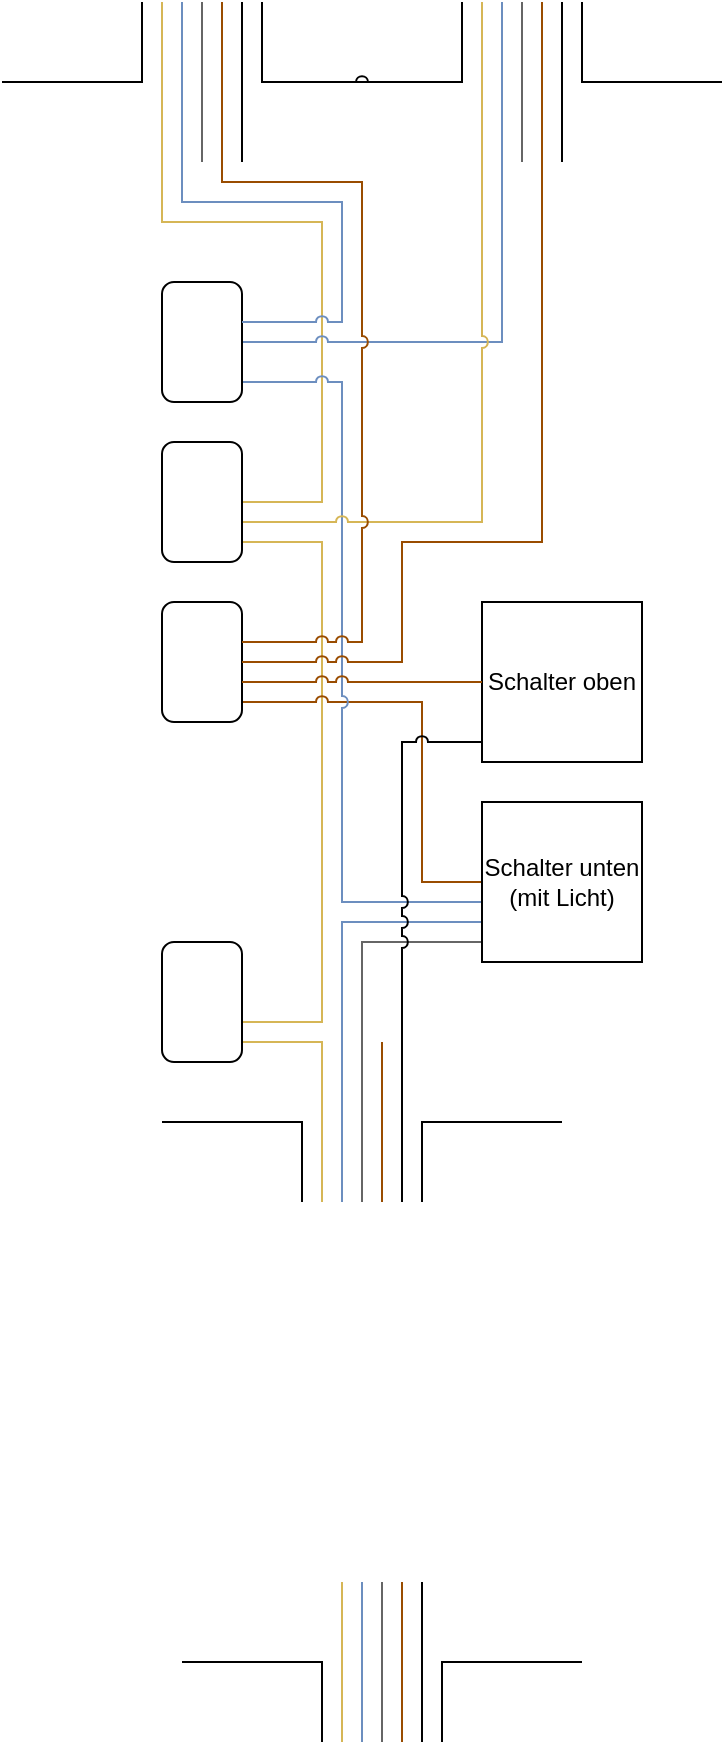 <mxfile version="24.0.8" type="github">
  <diagram name="Seite-1" id="8sGeOCVNoaMBTDCN_T8K">
    <mxGraphModel dx="387" dy="565" grid="1" gridSize="10" guides="1" tooltips="1" connect="1" arrows="1" fold="1" page="1" pageScale="1" pageWidth="827" pageHeight="1169" math="0" shadow="0">
      <root>
        <mxCell id="0" />
        <mxCell id="1" parent="0" />
        <mxCell id="s2aUtu2bZZ-ZvJ1KElSe-29" value="" style="endArrow=none;html=1;rounded=0;fillColor=#fff2cc;strokeColor=#d6b656;edgeStyle=orthogonalEdgeStyle;jumpStyle=arc;" edge="1" parent="1" source="s2aUtu2bZZ-ZvJ1KElSe-68">
          <mxGeometry width="50" height="50" relative="1" as="geometry">
            <mxPoint x="320" y="80.02" as="sourcePoint" />
            <mxPoint x="320" y="0.02" as="targetPoint" />
            <Array as="points">
              <mxPoint x="400" y="250" />
              <mxPoint x="400" y="110" />
              <mxPoint x="320" y="110" />
            </Array>
          </mxGeometry>
        </mxCell>
        <mxCell id="s2aUtu2bZZ-ZvJ1KElSe-12" value="" style="endArrow=none;html=1;rounded=0;fillColor=#fff2cc;strokeColor=#d6b656;edgeStyle=orthogonalEdgeStyle;jumpStyle=arc;" edge="1" parent="1" source="s2aUtu2bZZ-ZvJ1KElSe-68" target="s2aUtu2bZZ-ZvJ1KElSe-11">
          <mxGeometry width="50" height="50" relative="1" as="geometry">
            <mxPoint x="400" y="260" as="sourcePoint" />
            <mxPoint x="380" y="530" as="targetPoint" />
            <Array as="points">
              <mxPoint x="400" y="270" />
              <mxPoint x="400" y="510" />
            </Array>
          </mxGeometry>
        </mxCell>
        <mxCell id="s2aUtu2bZZ-ZvJ1KElSe-14" value="" style="endArrow=none;html=1;rounded=0;strokeColor=#994C00;fillColor=#a0522d;edgeStyle=orthogonalEdgeStyle;jumpStyle=arc;" edge="1" parent="1" source="s2aUtu2bZZ-ZvJ1KElSe-10" target="s2aUtu2bZZ-ZvJ1KElSe-15">
          <mxGeometry width="50" height="50" relative="1" as="geometry">
            <mxPoint x="450" y="400" as="sourcePoint" />
            <mxPoint x="450" y="320" as="targetPoint" />
            <Array as="points">
              <mxPoint x="450" y="440" />
              <mxPoint x="450" y="350" />
            </Array>
          </mxGeometry>
        </mxCell>
        <mxCell id="s2aUtu2bZZ-ZvJ1KElSe-13" value="" style="endArrow=none;html=1;rounded=0;fillColor=#dae8fc;strokeColor=#6c8ebf;edgeStyle=orthogonalEdgeStyle;jumpStyle=arc;" edge="1" parent="1" source="s2aUtu2bZZ-ZvJ1KElSe-69" target="s2aUtu2bZZ-ZvJ1KElSe-10">
          <mxGeometry width="50" height="50" relative="1" as="geometry">
            <mxPoint x="330" as="sourcePoint" />
            <mxPoint x="490" y="470" as="targetPoint" />
            <Array as="points">
              <mxPoint x="410" y="190" />
              <mxPoint x="410" y="450" />
            </Array>
          </mxGeometry>
        </mxCell>
        <mxCell id="s2aUtu2bZZ-ZvJ1KElSe-1" value="" style="endArrow=none;html=1;rounded=0;fillColor=#dae8fc;strokeColor=#6c8ebf;edgeStyle=orthogonalEdgeStyle;jumpStyle=arc;" edge="1" parent="1" target="s2aUtu2bZZ-ZvJ1KElSe-10">
          <mxGeometry width="50" height="50" relative="1" as="geometry">
            <mxPoint x="410" y="600" as="sourcePoint" />
            <mxPoint x="400" y="470" as="targetPoint" />
            <Array as="points">
              <mxPoint x="410" y="600" />
              <mxPoint x="410" y="460" />
            </Array>
          </mxGeometry>
        </mxCell>
        <mxCell id="s2aUtu2bZZ-ZvJ1KElSe-3" value="" style="endArrow=none;html=1;rounded=0;fillColor=#f5f5f5;strokeColor=#666666;gradientColor=#b3b3b3;edgeStyle=orthogonalEdgeStyle;jumpStyle=arc;" edge="1" parent="1" target="s2aUtu2bZZ-ZvJ1KElSe-10">
          <mxGeometry width="50" height="50" relative="1" as="geometry">
            <mxPoint x="420" y="600" as="sourcePoint" />
            <mxPoint x="420" y="520" as="targetPoint" />
            <Array as="points">
              <mxPoint x="420" y="470" />
            </Array>
          </mxGeometry>
        </mxCell>
        <mxCell id="s2aUtu2bZZ-ZvJ1KElSe-4" value="" style="endArrow=none;html=1;rounded=0;strokeColor=#994C00;fillColor=#a0522d;noJump=0;orthogonalLoop=0;jumpStyle=arc;edgeStyle=orthogonalEdgeStyle;" edge="1" parent="1">
          <mxGeometry width="50" height="50" relative="1" as="geometry">
            <mxPoint x="430" y="600" as="sourcePoint" />
            <mxPoint x="430" y="520" as="targetPoint" />
            <Array as="points">
              <mxPoint x="430" y="560" />
              <mxPoint x="430" y="560" />
            </Array>
          </mxGeometry>
        </mxCell>
        <mxCell id="s2aUtu2bZZ-ZvJ1KElSe-5" value="" style="endArrow=none;html=1;rounded=0;jumpStyle=arc;edgeStyle=orthogonalEdgeStyle;" edge="1" parent="1" target="s2aUtu2bZZ-ZvJ1KElSe-16">
          <mxGeometry width="50" height="50" relative="1" as="geometry">
            <mxPoint x="440" y="600" as="sourcePoint" />
            <mxPoint x="440" y="320" as="targetPoint" />
            <Array as="points">
              <mxPoint x="440" y="370" />
            </Array>
          </mxGeometry>
        </mxCell>
        <mxCell id="s2aUtu2bZZ-ZvJ1KElSe-6" value="" style="endArrow=none;html=1;rounded=0;fillColor=#fff2cc;strokeColor=#d6b656;edgeStyle=orthogonalEdgeStyle;jumpStyle=arc;" edge="1" parent="1" target="s2aUtu2bZZ-ZvJ1KElSe-11">
          <mxGeometry width="50" height="50" relative="1" as="geometry">
            <mxPoint x="400" y="600" as="sourcePoint" />
            <mxPoint x="370" y="520" as="targetPoint" />
            <Array as="points">
              <mxPoint x="400" y="520" />
            </Array>
          </mxGeometry>
        </mxCell>
        <mxCell id="s2aUtu2bZZ-ZvJ1KElSe-7" value="" style="endArrow=none;html=1;rounded=0;edgeStyle=orthogonalEdgeStyle;jumpStyle=arc;" edge="1" parent="1">
          <mxGeometry width="50" height="50" relative="1" as="geometry">
            <mxPoint x="450" y="600" as="sourcePoint" />
            <mxPoint x="520" y="560" as="targetPoint" />
            <Array as="points">
              <mxPoint x="450" y="560" />
            </Array>
          </mxGeometry>
        </mxCell>
        <mxCell id="s2aUtu2bZZ-ZvJ1KElSe-9" value="" style="endArrow=none;html=1;rounded=0;edgeStyle=orthogonalEdgeStyle;jumpStyle=arc;" edge="1" parent="1">
          <mxGeometry width="50" height="50" relative="1" as="geometry">
            <mxPoint x="320" y="560" as="sourcePoint" />
            <mxPoint x="390" y="600" as="targetPoint" />
            <Array as="points">
              <mxPoint x="320" y="560" />
            </Array>
          </mxGeometry>
        </mxCell>
        <mxCell id="s2aUtu2bZZ-ZvJ1KElSe-10" value="&lt;div&gt;Schalter unten&lt;/div&gt;&lt;div&gt;(mit Licht)&lt;/div&gt;" style="whiteSpace=wrap;html=1;aspect=fixed;" vertex="1" parent="1">
          <mxGeometry x="480" y="400" width="80" height="80" as="geometry" />
        </mxCell>
        <mxCell id="s2aUtu2bZZ-ZvJ1KElSe-11" value="" style="rounded=1;whiteSpace=wrap;html=1;" vertex="1" parent="1">
          <mxGeometry x="320" y="470" width="40" height="60" as="geometry" />
        </mxCell>
        <mxCell id="s2aUtu2bZZ-ZvJ1KElSe-15" value="" style="rounded=1;whiteSpace=wrap;html=1;" vertex="1" parent="1">
          <mxGeometry x="320" y="300" width="40" height="60" as="geometry" />
        </mxCell>
        <mxCell id="s2aUtu2bZZ-ZvJ1KElSe-16" value="&lt;div&gt;Schalter oben&lt;/div&gt;" style="whiteSpace=wrap;html=1;aspect=fixed;" vertex="1" parent="1">
          <mxGeometry x="480" y="300" width="80" height="80" as="geometry" />
        </mxCell>
        <mxCell id="s2aUtu2bZZ-ZvJ1KElSe-17" value="" style="endArrow=none;html=1;rounded=0;strokeColor=#994C00;fillColor=#a0522d;edgeStyle=orthogonalEdgeStyle;jumpStyle=arc;" edge="1" parent="1" source="s2aUtu2bZZ-ZvJ1KElSe-16" target="s2aUtu2bZZ-ZvJ1KElSe-15">
          <mxGeometry width="50" height="50" relative="1" as="geometry">
            <mxPoint x="490" y="480" as="sourcePoint" />
            <mxPoint x="370" y="360" as="targetPoint" />
            <Array as="points">
              <mxPoint x="470" y="340" />
              <mxPoint x="470" y="340" />
            </Array>
          </mxGeometry>
        </mxCell>
        <mxCell id="s2aUtu2bZZ-ZvJ1KElSe-18" value="" style="endArrow=none;html=1;rounded=0;fillColor=#dae8fc;strokeColor=#6c8ebf;edgeStyle=orthogonalEdgeStyle;jumpStyle=arc;" edge="1" parent="1">
          <mxGeometry width="50" height="50" relative="1" as="geometry">
            <mxPoint x="420" y="870" as="sourcePoint" />
            <mxPoint x="420" y="790" as="targetPoint" />
            <Array as="points">
              <mxPoint x="420" y="870" />
              <mxPoint x="420" y="730" />
            </Array>
          </mxGeometry>
        </mxCell>
        <mxCell id="s2aUtu2bZZ-ZvJ1KElSe-19" value="" style="endArrow=none;html=1;rounded=0;fillColor=#f5f5f5;strokeColor=#666666;gradientColor=#b3b3b3;edgeStyle=orthogonalEdgeStyle;jumpStyle=arc;" edge="1" parent="1">
          <mxGeometry width="50" height="50" relative="1" as="geometry">
            <mxPoint x="430" y="870" as="sourcePoint" />
            <mxPoint x="430" y="790" as="targetPoint" />
            <Array as="points">
              <mxPoint x="430" y="830" />
              <mxPoint x="430" y="830" />
            </Array>
          </mxGeometry>
        </mxCell>
        <mxCell id="s2aUtu2bZZ-ZvJ1KElSe-20" value="" style="endArrow=none;html=1;rounded=0;strokeColor=#994C00;fillColor=#a0522d;noJump=0;orthogonalLoop=0;jumpStyle=arc;edgeStyle=orthogonalEdgeStyle;" edge="1" parent="1">
          <mxGeometry width="50" height="50" relative="1" as="geometry">
            <mxPoint x="440" y="870" as="sourcePoint" />
            <mxPoint x="440" y="790" as="targetPoint" />
            <Array as="points">
              <mxPoint x="440" y="830" />
              <mxPoint x="440" y="830" />
            </Array>
          </mxGeometry>
        </mxCell>
        <mxCell id="s2aUtu2bZZ-ZvJ1KElSe-21" value="" style="endArrow=none;html=1;rounded=0;jumpStyle=arc;edgeStyle=orthogonalEdgeStyle;" edge="1" parent="1">
          <mxGeometry width="50" height="50" relative="1" as="geometry">
            <mxPoint x="450" y="870" as="sourcePoint" />
            <mxPoint x="450" y="790" as="targetPoint" />
            <Array as="points">
              <mxPoint x="450" y="830" />
              <mxPoint x="450" y="830" />
            </Array>
          </mxGeometry>
        </mxCell>
        <mxCell id="s2aUtu2bZZ-ZvJ1KElSe-22" value="" style="endArrow=none;html=1;rounded=0;fillColor=#fff2cc;strokeColor=#d6b656;edgeStyle=orthogonalEdgeStyle;jumpStyle=arc;" edge="1" parent="1">
          <mxGeometry width="50" height="50" relative="1" as="geometry">
            <mxPoint x="410" y="870" as="sourcePoint" />
            <mxPoint x="410" y="790" as="targetPoint" />
            <Array as="points">
              <mxPoint x="410" y="790" />
            </Array>
          </mxGeometry>
        </mxCell>
        <mxCell id="s2aUtu2bZZ-ZvJ1KElSe-23" value="" style="endArrow=none;html=1;rounded=0;edgeStyle=orthogonalEdgeStyle;jumpStyle=arc;" edge="1" parent="1">
          <mxGeometry width="50" height="50" relative="1" as="geometry">
            <mxPoint x="460" y="870" as="sourcePoint" />
            <mxPoint x="530" y="830" as="targetPoint" />
            <Array as="points">
              <mxPoint x="460" y="830" />
            </Array>
          </mxGeometry>
        </mxCell>
        <mxCell id="s2aUtu2bZZ-ZvJ1KElSe-24" value="" style="endArrow=none;html=1;rounded=0;edgeStyle=orthogonalEdgeStyle;jumpStyle=arc;" edge="1" parent="1">
          <mxGeometry width="50" height="50" relative="1" as="geometry">
            <mxPoint x="330" y="830" as="sourcePoint" />
            <mxPoint x="400" y="870" as="targetPoint" />
            <Array as="points">
              <mxPoint x="330" y="830" />
            </Array>
          </mxGeometry>
        </mxCell>
        <mxCell id="s2aUtu2bZZ-ZvJ1KElSe-26" value="" style="endArrow=none;html=1;rounded=0;fillColor=#f5f5f5;strokeColor=#666666;gradientColor=#b3b3b3;edgeStyle=orthogonalEdgeStyle;jumpStyle=arc;" edge="1" parent="1">
          <mxGeometry width="50" height="50" relative="1" as="geometry">
            <mxPoint x="340" y="80.02" as="sourcePoint" />
            <mxPoint x="340" y="0.02" as="targetPoint" />
            <Array as="points">
              <mxPoint x="340" y="40.02" />
              <mxPoint x="340" y="40.02" />
            </Array>
          </mxGeometry>
        </mxCell>
        <mxCell id="s2aUtu2bZZ-ZvJ1KElSe-28" value="" style="endArrow=none;html=1;rounded=0;jumpStyle=arc;edgeStyle=orthogonalEdgeStyle;" edge="1" parent="1">
          <mxGeometry width="50" height="50" relative="1" as="geometry">
            <mxPoint x="360" y="80.02" as="sourcePoint" />
            <mxPoint x="360" y="0.02" as="targetPoint" />
            <Array as="points">
              <mxPoint x="360" y="40.02" />
              <mxPoint x="360" y="40.02" />
            </Array>
          </mxGeometry>
        </mxCell>
        <mxCell id="s2aUtu2bZZ-ZvJ1KElSe-30" value="" style="endArrow=none;html=1;rounded=0;edgeStyle=orthogonalEdgeStyle;jumpStyle=arc;" edge="1" parent="1">
          <mxGeometry width="50" height="50" relative="1" as="geometry">
            <mxPoint x="370" as="sourcePoint" />
            <mxPoint x="440" y="40.02" as="targetPoint" />
            <Array as="points">
              <mxPoint x="370" y="40.02" />
            </Array>
          </mxGeometry>
        </mxCell>
        <mxCell id="s2aUtu2bZZ-ZvJ1KElSe-31" value="" style="endArrow=none;html=1;rounded=0;edgeStyle=orthogonalEdgeStyle;jumpStyle=arc;" edge="1" parent="1">
          <mxGeometry width="50" height="50" relative="1" as="geometry">
            <mxPoint x="240" y="40.02" as="sourcePoint" />
            <mxPoint x="310" as="targetPoint" />
            <Array as="points">
              <mxPoint x="240" y="40.02" />
            </Array>
          </mxGeometry>
        </mxCell>
        <mxCell id="s2aUtu2bZZ-ZvJ1KElSe-61" value="" style="endArrow=none;html=1;rounded=0;fillColor=#dae8fc;strokeColor=#6c8ebf;edgeStyle=orthogonalEdgeStyle;jumpStyle=arc;" edge="1" parent="1" source="s2aUtu2bZZ-ZvJ1KElSe-69">
          <mxGeometry width="50" height="50" relative="1" as="geometry">
            <mxPoint x="490" y="80.02" as="sourcePoint" />
            <mxPoint x="490" y="0.02" as="targetPoint" />
            <Array as="points">
              <mxPoint x="490" y="170" />
            </Array>
          </mxGeometry>
        </mxCell>
        <mxCell id="s2aUtu2bZZ-ZvJ1KElSe-62" value="" style="endArrow=none;html=1;rounded=0;fillColor=#f5f5f5;strokeColor=#666666;gradientColor=#b3b3b3;edgeStyle=orthogonalEdgeStyle;jumpStyle=arc;" edge="1" parent="1">
          <mxGeometry width="50" height="50" relative="1" as="geometry">
            <mxPoint x="500" y="80.02" as="sourcePoint" />
            <mxPoint x="500" y="0.02" as="targetPoint" />
            <Array as="points">
              <mxPoint x="500" y="40.02" />
              <mxPoint x="500" y="40.02" />
            </Array>
          </mxGeometry>
        </mxCell>
        <mxCell id="s2aUtu2bZZ-ZvJ1KElSe-63" value="" style="endArrow=none;html=1;rounded=0;strokeColor=#994C00;fillColor=#a0522d;noJump=0;orthogonalLoop=0;jumpStyle=arc;edgeStyle=orthogonalEdgeStyle;" edge="1" parent="1" source="s2aUtu2bZZ-ZvJ1KElSe-15">
          <mxGeometry width="50" height="50" relative="1" as="geometry">
            <mxPoint x="510" y="80.02" as="sourcePoint" />
            <mxPoint x="510" y="0.02" as="targetPoint" />
            <Array as="points">
              <mxPoint x="440" y="330" />
              <mxPoint x="440" y="270" />
              <mxPoint x="510" y="270" />
            </Array>
          </mxGeometry>
        </mxCell>
        <mxCell id="s2aUtu2bZZ-ZvJ1KElSe-64" value="" style="endArrow=none;html=1;rounded=0;jumpStyle=arc;edgeStyle=orthogonalEdgeStyle;" edge="1" parent="1">
          <mxGeometry width="50" height="50" relative="1" as="geometry">
            <mxPoint x="520" y="80.02" as="sourcePoint" />
            <mxPoint x="520" y="0.02" as="targetPoint" />
            <Array as="points">
              <mxPoint x="520" y="40.02" />
              <mxPoint x="520" y="40.02" />
            </Array>
          </mxGeometry>
        </mxCell>
        <mxCell id="s2aUtu2bZZ-ZvJ1KElSe-65" value="" style="endArrow=none;html=1;rounded=0;fillColor=#fff2cc;strokeColor=#d6b656;edgeStyle=orthogonalEdgeStyle;jumpStyle=arc;" edge="1" parent="1" source="s2aUtu2bZZ-ZvJ1KElSe-68">
          <mxGeometry width="50" height="50" relative="1" as="geometry">
            <mxPoint x="480" y="80.02" as="sourcePoint" />
            <mxPoint x="480" y="0.02" as="targetPoint" />
            <Array as="points">
              <mxPoint x="480" y="260" />
            </Array>
          </mxGeometry>
        </mxCell>
        <mxCell id="s2aUtu2bZZ-ZvJ1KElSe-66" value="" style="endArrow=none;html=1;rounded=0;edgeStyle=orthogonalEdgeStyle;jumpStyle=arc;" edge="1" parent="1">
          <mxGeometry width="50" height="50" relative="1" as="geometry">
            <mxPoint x="530" as="sourcePoint" />
            <mxPoint x="600" y="40.02" as="targetPoint" />
            <Array as="points">
              <mxPoint x="530" y="40.02" />
            </Array>
          </mxGeometry>
        </mxCell>
        <mxCell id="s2aUtu2bZZ-ZvJ1KElSe-67" value="" style="endArrow=none;html=1;rounded=0;edgeStyle=orthogonalEdgeStyle;jumpStyle=arc;" edge="1" parent="1">
          <mxGeometry width="50" height="50" relative="1" as="geometry">
            <mxPoint x="400" y="40.02" as="sourcePoint" />
            <mxPoint x="470" as="targetPoint" />
            <Array as="points">
              <mxPoint x="400" y="40.02" />
            </Array>
          </mxGeometry>
        </mxCell>
        <mxCell id="s2aUtu2bZZ-ZvJ1KElSe-68" value="" style="rounded=1;whiteSpace=wrap;html=1;" vertex="1" parent="1">
          <mxGeometry x="320" y="220" width="40" height="60" as="geometry" />
        </mxCell>
        <mxCell id="s2aUtu2bZZ-ZvJ1KElSe-27" value="" style="endArrow=none;html=1;rounded=0;strokeColor=#994C00;fillColor=#a0522d;noJump=0;orthogonalLoop=0;jumpStyle=arc;edgeStyle=orthogonalEdgeStyle;" edge="1" parent="1" source="s2aUtu2bZZ-ZvJ1KElSe-15">
          <mxGeometry width="50" height="50" relative="1" as="geometry">
            <mxPoint x="350" y="80.02" as="sourcePoint" />
            <mxPoint x="350" y="0.02" as="targetPoint" />
            <Array as="points">
              <mxPoint x="420" y="320" />
              <mxPoint x="420" y="90" />
              <mxPoint x="350" y="90" />
            </Array>
          </mxGeometry>
        </mxCell>
        <mxCell id="s2aUtu2bZZ-ZvJ1KElSe-69" value="" style="rounded=1;whiteSpace=wrap;html=1;" vertex="1" parent="1">
          <mxGeometry x="320" y="140" width="40" height="60" as="geometry" />
        </mxCell>
        <mxCell id="s2aUtu2bZZ-ZvJ1KElSe-70" value="" style="endArrow=none;html=1;rounded=0;fillColor=#dae8fc;strokeColor=#6c8ebf;edgeStyle=orthogonalEdgeStyle;jumpStyle=arc;" edge="1" parent="1" source="s2aUtu2bZZ-ZvJ1KElSe-69">
          <mxGeometry width="50" height="50" relative="1" as="geometry">
            <mxPoint x="370" y="180" as="sourcePoint" />
            <mxPoint x="330" as="targetPoint" />
            <Array as="points">
              <mxPoint x="410" y="160" />
              <mxPoint x="410" y="100" />
              <mxPoint x="330" y="100" />
            </Array>
          </mxGeometry>
        </mxCell>
      </root>
    </mxGraphModel>
  </diagram>
</mxfile>
